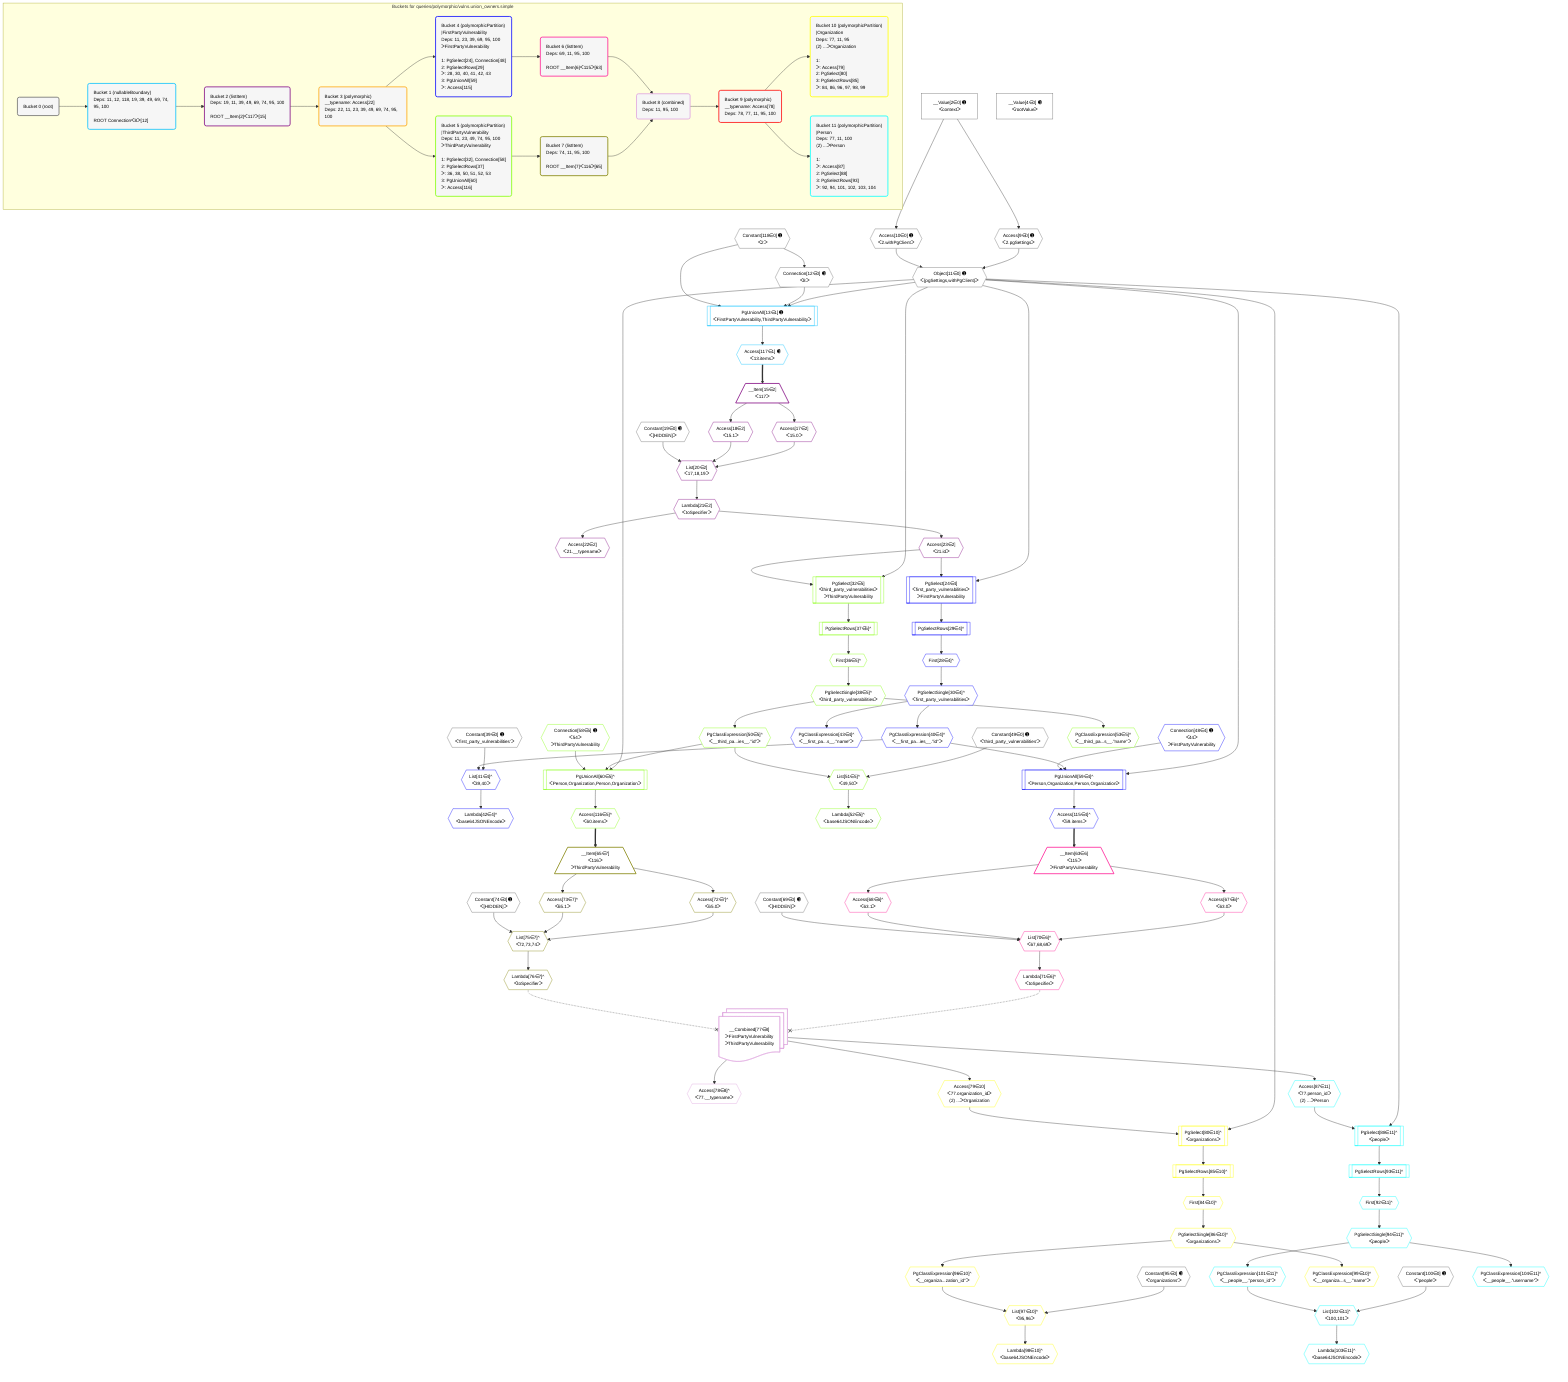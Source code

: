 %%{init: {'themeVariables': { 'fontSize': '12px'}}}%%
graph TD
    classDef path fill:#eee,stroke:#000,color:#000
    classDef plan fill:#fff,stroke-width:1px,color:#000
    classDef itemplan fill:#fff,stroke-width:2px,color:#000
    classDef unbatchedplan fill:#dff,stroke-width:1px,color:#000
    classDef sideeffectplan fill:#fcc,stroke-width:2px,color:#000
    classDef bucket fill:#f6f6f6,color:#000,stroke-width:2px,text-align:left

    subgraph "Buckets for queries/polymorphic/vulns.union_owners.simple"
    Bucket0("Bucket 0 (root)"):::bucket
    Bucket1("Bucket 1 (nullableBoundary)<br />Deps: 11, 12, 118, 19, 39, 49, 69, 74, 95, 100<br /><br />ROOT Connectionᐸ8ᐳ[12]"):::bucket
    Bucket2("Bucket 2 (listItem)<br />Deps: 19, 11, 39, 49, 69, 74, 95, 100<br /><br />ROOT __Item{2}ᐸ117ᐳ[15]"):::bucket
    Bucket3("Bucket 3 (polymorphic)<br />__typename: Access[22]<br />Deps: 22, 11, 23, 39, 49, 69, 74, 95, 100"):::bucket
    Bucket4("Bucket 4 (polymorphicPartition)<br />|FirstPartyVulnerability<br />Deps: 11, 23, 39, 69, 95, 100<br />ᐳFirstPartyVulnerability<br /><br />1: PgSelect[24], Connection[48]<br />2: PgSelectRows[29]<br />ᐳ: 28, 30, 40, 41, 42, 43<br />3: PgUnionAll[59]<br />ᐳ: Access[115]"):::bucket
    Bucket5("Bucket 5 (polymorphicPartition)<br />|ThirdPartyVulnerability<br />Deps: 11, 23, 49, 74, 95, 100<br />ᐳThirdPartyVulnerability<br /><br />1: PgSelect[32], Connection[58]<br />2: PgSelectRows[37]<br />ᐳ: 36, 38, 50, 51, 52, 53<br />3: PgUnionAll[60]<br />ᐳ: Access[116]"):::bucket
    Bucket6("Bucket 6 (listItem)<br />Deps: 69, 11, 95, 100<br /><br />ROOT __Item{6}ᐸ115ᐳ[63]"):::bucket
    Bucket7("Bucket 7 (listItem)<br />Deps: 74, 11, 95, 100<br /><br />ROOT __Item{7}ᐸ116ᐳ[65]"):::bucket
    Bucket8("Bucket 8 (combined)<br />Deps: 11, 95, 100"):::bucket
    Bucket9("Bucket 9 (polymorphic)<br />__typename: Access[78]<br />Deps: 78, 77, 11, 95, 100"):::bucket
    Bucket10("Bucket 10 (polymorphicPartition)<br />|Organization<br />Deps: 77, 11, 95<br />(2) ...ᐳOrganization<br /><br />1: <br />ᐳ: Access[79]<br />2: PgSelect[80]<br />3: PgSelectRows[85]<br />ᐳ: 84, 86, 96, 97, 98, 99"):::bucket
    Bucket11("Bucket 11 (polymorphicPartition)<br />|Person<br />Deps: 77, 11, 100<br />(2) ...ᐳPerson<br /><br />1: <br />ᐳ: Access[87]<br />2: PgSelect[88]<br />3: PgSelectRows[93]<br />ᐳ: 92, 94, 101, 102, 103, 104"):::bucket
    end
    Bucket0 --> Bucket1
    Bucket1 --> Bucket2
    Bucket2 --> Bucket3
    Bucket3 --> Bucket4 & Bucket5
    Bucket4 --> Bucket6
    Bucket5 --> Bucket7
    Bucket6 --> Bucket8
    Bucket7 --> Bucket8
    Bucket8 --> Bucket9
    Bucket9 --> Bucket10 & Bucket11

    %% plan dependencies
    Object11{{"Object[11∈0] ➊<br />ᐸ{pgSettings,withPgClient}ᐳ"}}:::plan
    Access9{{"Access[9∈0] ➊<br />ᐸ2.pgSettingsᐳ"}}:::plan
    Access10{{"Access[10∈0] ➊<br />ᐸ2.withPgClientᐳ"}}:::plan
    Access9 & Access10 --> Object11
    __Value2["__Value[2∈0] ➊<br />ᐸcontextᐳ"]:::plan
    __Value2 --> Access9
    __Value2 --> Access10
    Connection12{{"Connection[12∈0] ➊<br />ᐸ8ᐳ"}}:::plan
    Constant118{{"Constant[118∈0] ➊<br />ᐸ2ᐳ"}}:::plan
    Constant118 --> Connection12
    __Value4["__Value[4∈0] ➊<br />ᐸrootValueᐳ"]:::plan
    Constant19{{"Constant[19∈0] ➊<br />ᐸ[HIDDEN]ᐳ"}}:::plan
    Constant39{{"Constant[39∈0] ➊<br />ᐸ'first_party_vulnerabilities'ᐳ"}}:::plan
    Constant49{{"Constant[49∈0] ➊<br />ᐸ'third_party_vulnerabilities'ᐳ"}}:::plan
    Constant69{{"Constant[69∈0] ➊<br />ᐸ[HIDDEN]ᐳ"}}:::plan
    Constant74{{"Constant[74∈0] ➊<br />ᐸ[HIDDEN]ᐳ"}}:::plan
    Constant95{{"Constant[95∈0] ➊<br />ᐸ'organizations'ᐳ"}}:::plan
    Constant100{{"Constant[100∈0] ➊<br />ᐸ'people'ᐳ"}}:::plan
    PgUnionAll13[["PgUnionAll[13∈1] ➊<br />ᐸFirstPartyVulnerability,ThirdPartyVulnerabilityᐳ"]]:::plan
    Object11 & Connection12 & Constant118 --> PgUnionAll13
    Access117{{"Access[117∈1] ➊<br />ᐸ13.itemsᐳ"}}:::plan
    PgUnionAll13 --> Access117
    List20{{"List[20∈2]<br />ᐸ17,18,19ᐳ"}}:::plan
    Access17{{"Access[17∈2]<br />ᐸ15.0ᐳ"}}:::plan
    Access18{{"Access[18∈2]<br />ᐸ15.1ᐳ"}}:::plan
    Access17 & Access18 & Constant19 --> List20
    __Item15[/"__Item[15∈2]<br />ᐸ117ᐳ"\]:::itemplan
    Access117 ==> __Item15
    __Item15 --> Access17
    __Item15 --> Access18
    Lambda21{{"Lambda[21∈2]<br />ᐸtoSpecifierᐳ"}}:::plan
    List20 --> Lambda21
    Access22{{"Access[22∈2]<br />ᐸ21.__typenameᐳ"}}:::plan
    Lambda21 --> Access22
    Access23{{"Access[23∈2]<br />ᐸ21.idᐳ"}}:::plan
    Lambda21 --> Access23
    PgUnionAll59[["PgUnionAll[59∈4]^<br />ᐸPerson,Organization,Person,Organizationᐳ"]]:::plan
    PgClassExpression40{{"PgClassExpression[40∈4]^<br />ᐸ__first_pa...ies__.”id”ᐳ"}}:::plan
    Connection48{{"Connection[48∈4] ➊<br />ᐸ44ᐳ<br />ᐳFirstPartyVulnerability"}}:::plan
    Object11 & PgClassExpression40 & Connection48 --> PgUnionAll59
    PgSelect24[["PgSelect[24∈4]<br />ᐸfirst_party_vulnerabilitiesᐳ<br />ᐳFirstPartyVulnerability"]]:::plan
    Object11 & Access23 --> PgSelect24
    List41{{"List[41∈4]^<br />ᐸ39,40ᐳ"}}:::plan
    Constant39 & PgClassExpression40 --> List41
    First28{{"First[28∈4]^"}}:::plan
    PgSelectRows29[["PgSelectRows[29∈4]^"]]:::plan
    PgSelectRows29 --> First28
    PgSelect24 --> PgSelectRows29
    PgSelectSingle30{{"PgSelectSingle[30∈4]^<br />ᐸfirst_party_vulnerabilitiesᐳ"}}:::plan
    First28 --> PgSelectSingle30
    PgSelectSingle30 --> PgClassExpression40
    Lambda42{{"Lambda[42∈4]^<br />ᐸbase64JSONEncodeᐳ"}}:::plan
    List41 --> Lambda42
    PgClassExpression43{{"PgClassExpression[43∈4]^<br />ᐸ__first_pa...s__.”name”ᐳ"}}:::plan
    PgSelectSingle30 --> PgClassExpression43
    Access115{{"Access[115∈4]^<br />ᐸ59.itemsᐳ"}}:::plan
    PgUnionAll59 --> Access115
    List70{{"List[70∈6]^<br />ᐸ67,68,69ᐳ"}}:::plan
    Access67{{"Access[67∈6]^<br />ᐸ63.0ᐳ"}}:::plan
    Access68{{"Access[68∈6]^<br />ᐸ63.1ᐳ"}}:::plan
    Access67 & Access68 & Constant69 --> List70
    __Item63[/"__Item[63∈6]<br />ᐸ115ᐳ<br />ᐳFirstPartyVulnerability"\]:::itemplan
    Access115 ==> __Item63
    __Item63 --> Access67
    __Item63 --> Access68
    Lambda71{{"Lambda[71∈6]^<br />ᐸtoSpecifierᐳ"}}:::plan
    List70 --> Lambda71
    Access78{{"Access[78∈8]^<br />ᐸ77.__typenameᐳ"}}:::plan
    __Value77:::plan@{shape: docs, label: "__Combined[77∈8]<br />ᐳFirstPartyVulnerability<br />ᐳThirdPartyVulnerability"}
    __Value77 --> Access78
    PgSelect80[["PgSelect[80∈10]^<br />ᐸorganizationsᐳ"]]:::plan
    Access79{{"Access[79∈10]<br />ᐸ77.organization_idᐳ<br />(2) ...ᐳOrganization"}}:::plan
    Object11 & Access79 --> PgSelect80
    List97{{"List[97∈10]^<br />ᐸ95,96ᐳ"}}:::plan
    PgClassExpression96{{"PgClassExpression[96∈10]^<br />ᐸ__organiza...zation_id”ᐳ"}}:::plan
    Constant95 & PgClassExpression96 --> List97
    __Value77 --> Access79
    First84{{"First[84∈10]^"}}:::plan
    PgSelectRows85[["PgSelectRows[85∈10]^"]]:::plan
    PgSelectRows85 --> First84
    PgSelect80 --> PgSelectRows85
    PgSelectSingle86{{"PgSelectSingle[86∈10]^<br />ᐸorganizationsᐳ"}}:::plan
    First84 --> PgSelectSingle86
    PgSelectSingle86 --> PgClassExpression96
    Lambda98{{"Lambda[98∈10]^<br />ᐸbase64JSONEncodeᐳ"}}:::plan
    List97 --> Lambda98
    PgClassExpression99{{"PgClassExpression[99∈10]^<br />ᐸ__organiza...s__.”name”ᐳ"}}:::plan
    PgSelectSingle86 --> PgClassExpression99
    PgSelect88[["PgSelect[88∈11]^<br />ᐸpeopleᐳ"]]:::plan
    Access87{{"Access[87∈11]<br />ᐸ77.person_idᐳ<br />(2) ...ᐳPerson"}}:::plan
    Object11 & Access87 --> PgSelect88
    List102{{"List[102∈11]^<br />ᐸ100,101ᐳ"}}:::plan
    PgClassExpression101{{"PgClassExpression[101∈11]^<br />ᐸ__people__.”person_id”ᐳ"}}:::plan
    Constant100 & PgClassExpression101 --> List102
    __Value77 --> Access87
    First92{{"First[92∈11]^"}}:::plan
    PgSelectRows93[["PgSelectRows[93∈11]^"]]:::plan
    PgSelectRows93 --> First92
    PgSelect88 --> PgSelectRows93
    PgSelectSingle94{{"PgSelectSingle[94∈11]^<br />ᐸpeopleᐳ"}}:::plan
    First92 --> PgSelectSingle94
    PgSelectSingle94 --> PgClassExpression101
    Lambda103{{"Lambda[103∈11]^<br />ᐸbase64JSONEncodeᐳ"}}:::plan
    List102 --> Lambda103
    PgClassExpression104{{"PgClassExpression[104∈11]^<br />ᐸ__people__.”username”ᐳ"}}:::plan
    PgSelectSingle94 --> PgClassExpression104
    PgUnionAll60[["PgUnionAll[60∈5]^<br />ᐸPerson,Organization,Person,Organizationᐳ"]]:::plan
    PgClassExpression50{{"PgClassExpression[50∈5]^<br />ᐸ__third_pa...ies__.”id”ᐳ"}}:::plan
    Connection58{{"Connection[58∈5] ➊<br />ᐸ54ᐳ<br />ᐳThirdPartyVulnerability"}}:::plan
    Object11 & PgClassExpression50 & Connection58 --> PgUnionAll60
    PgSelect32[["PgSelect[32∈5]<br />ᐸthird_party_vulnerabilitiesᐳ<br />ᐳThirdPartyVulnerability"]]:::plan
    Object11 & Access23 --> PgSelect32
    List51{{"List[51∈5]^<br />ᐸ49,50ᐳ"}}:::plan
    Constant49 & PgClassExpression50 --> List51
    First36{{"First[36∈5]^"}}:::plan
    PgSelectRows37[["PgSelectRows[37∈5]^"]]:::plan
    PgSelectRows37 --> First36
    PgSelect32 --> PgSelectRows37
    PgSelectSingle38{{"PgSelectSingle[38∈5]^<br />ᐸthird_party_vulnerabilitiesᐳ"}}:::plan
    First36 --> PgSelectSingle38
    PgSelectSingle38 --> PgClassExpression50
    Lambda52{{"Lambda[52∈5]^<br />ᐸbase64JSONEncodeᐳ"}}:::plan
    List51 --> Lambda52
    PgClassExpression53{{"PgClassExpression[53∈5]^<br />ᐸ__third_pa...s__.”name”ᐳ"}}:::plan
    PgSelectSingle38 --> PgClassExpression53
    Access116{{"Access[116∈5]^<br />ᐸ60.itemsᐳ"}}:::plan
    PgUnionAll60 --> Access116
    List75{{"List[75∈7]^<br />ᐸ72,73,74ᐳ"}}:::plan
    Access72{{"Access[72∈7]^<br />ᐸ65.0ᐳ"}}:::plan
    Access73{{"Access[73∈7]^<br />ᐸ65.1ᐳ"}}:::plan
    Access72 & Access73 & Constant74 --> List75
    __Item65[/"__Item[65∈7]<br />ᐸ116ᐳ<br />ᐳThirdPartyVulnerability"\]:::itemplan
    Access116 ==> __Item65
    __Item65 --> Access72
    __Item65 --> Access73
    Lambda76{{"Lambda[76∈7]^<br />ᐸtoSpecifierᐳ"}}:::plan
    List75 --> Lambda76

    %% define steps
    classDef bucket0 stroke:#696969
    class Bucket0,__Value2,__Value4,Access9,Access10,Object11,Connection12,Constant19,Constant39,Constant49,Constant69,Constant74,Constant95,Constant100,Constant118 bucket0
    classDef bucket1 stroke:#00bfff
    class Bucket1,PgUnionAll13,Access117 bucket1
    classDef bucket2 stroke:#7f007f
    class Bucket2,__Item15,Access17,Access18,List20,Lambda21,Access22,Access23 bucket2
    classDef bucket3 stroke:#ffa500
    class Bucket3 bucket3
    classDef bucket4 stroke:#0000ff
    class Bucket4,PgSelect24,First28,PgSelectRows29,PgSelectSingle30,PgClassExpression40,List41,Lambda42,PgClassExpression43,Connection48,PgUnionAll59,Access115 bucket4
    classDef bucket5 stroke:#7fff00
    class Bucket5,PgSelect32,First36,PgSelectRows37,PgSelectSingle38,PgClassExpression50,List51,Lambda52,PgClassExpression53,Connection58,PgUnionAll60,Access116 bucket5
    classDef bucket6 stroke:#ff1493
    class Bucket6,__Item63,Access67,Access68,List70,Lambda71 bucket6
    classDef bucket7 stroke:#808000
    class Bucket7,__Item65,Access72,Access73,List75,Lambda76 bucket7
    classDef bucket8 stroke:#dda0dd
    class Bucket8,__Value77,Access78 bucket8
    classDef bucket9 stroke:#ff0000
    class Bucket9 bucket9
    classDef bucket10 stroke:#ffff00
    class Bucket10,Access79,PgSelect80,First84,PgSelectRows85,PgSelectSingle86,PgClassExpression96,List97,Lambda98,PgClassExpression99 bucket10
    classDef bucket11 stroke:#00ffff
    class Bucket11,Access87,PgSelect88,First92,PgSelectRows93,PgSelectSingle94,PgClassExpression101,List102,Lambda103,PgClassExpression104 bucket11

    Lambda71 -.-x __Value77
    Lambda76 -.-x __Value77